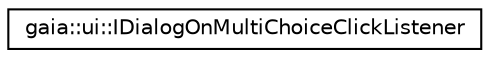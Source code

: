 digraph G
{
  edge [fontname="Helvetica",fontsize="10",labelfontname="Helvetica",labelfontsize="10"];
  node [fontname="Helvetica",fontsize="10",shape=record];
  rankdir=LR;
  Node1 [label="gaia::ui::IDialogOnMultiChoiceClickListener",height=0.2,width=0.4,color="black", fillcolor="white", style="filled",URL="$d2/d6d/classgaia_1_1ui_1_1_i_dialog_on_multi_choice_click_listener.html",tooltip="Interface used to allow the creator of a dialog to be notified when a list item on the dialog is clic..."];
}
